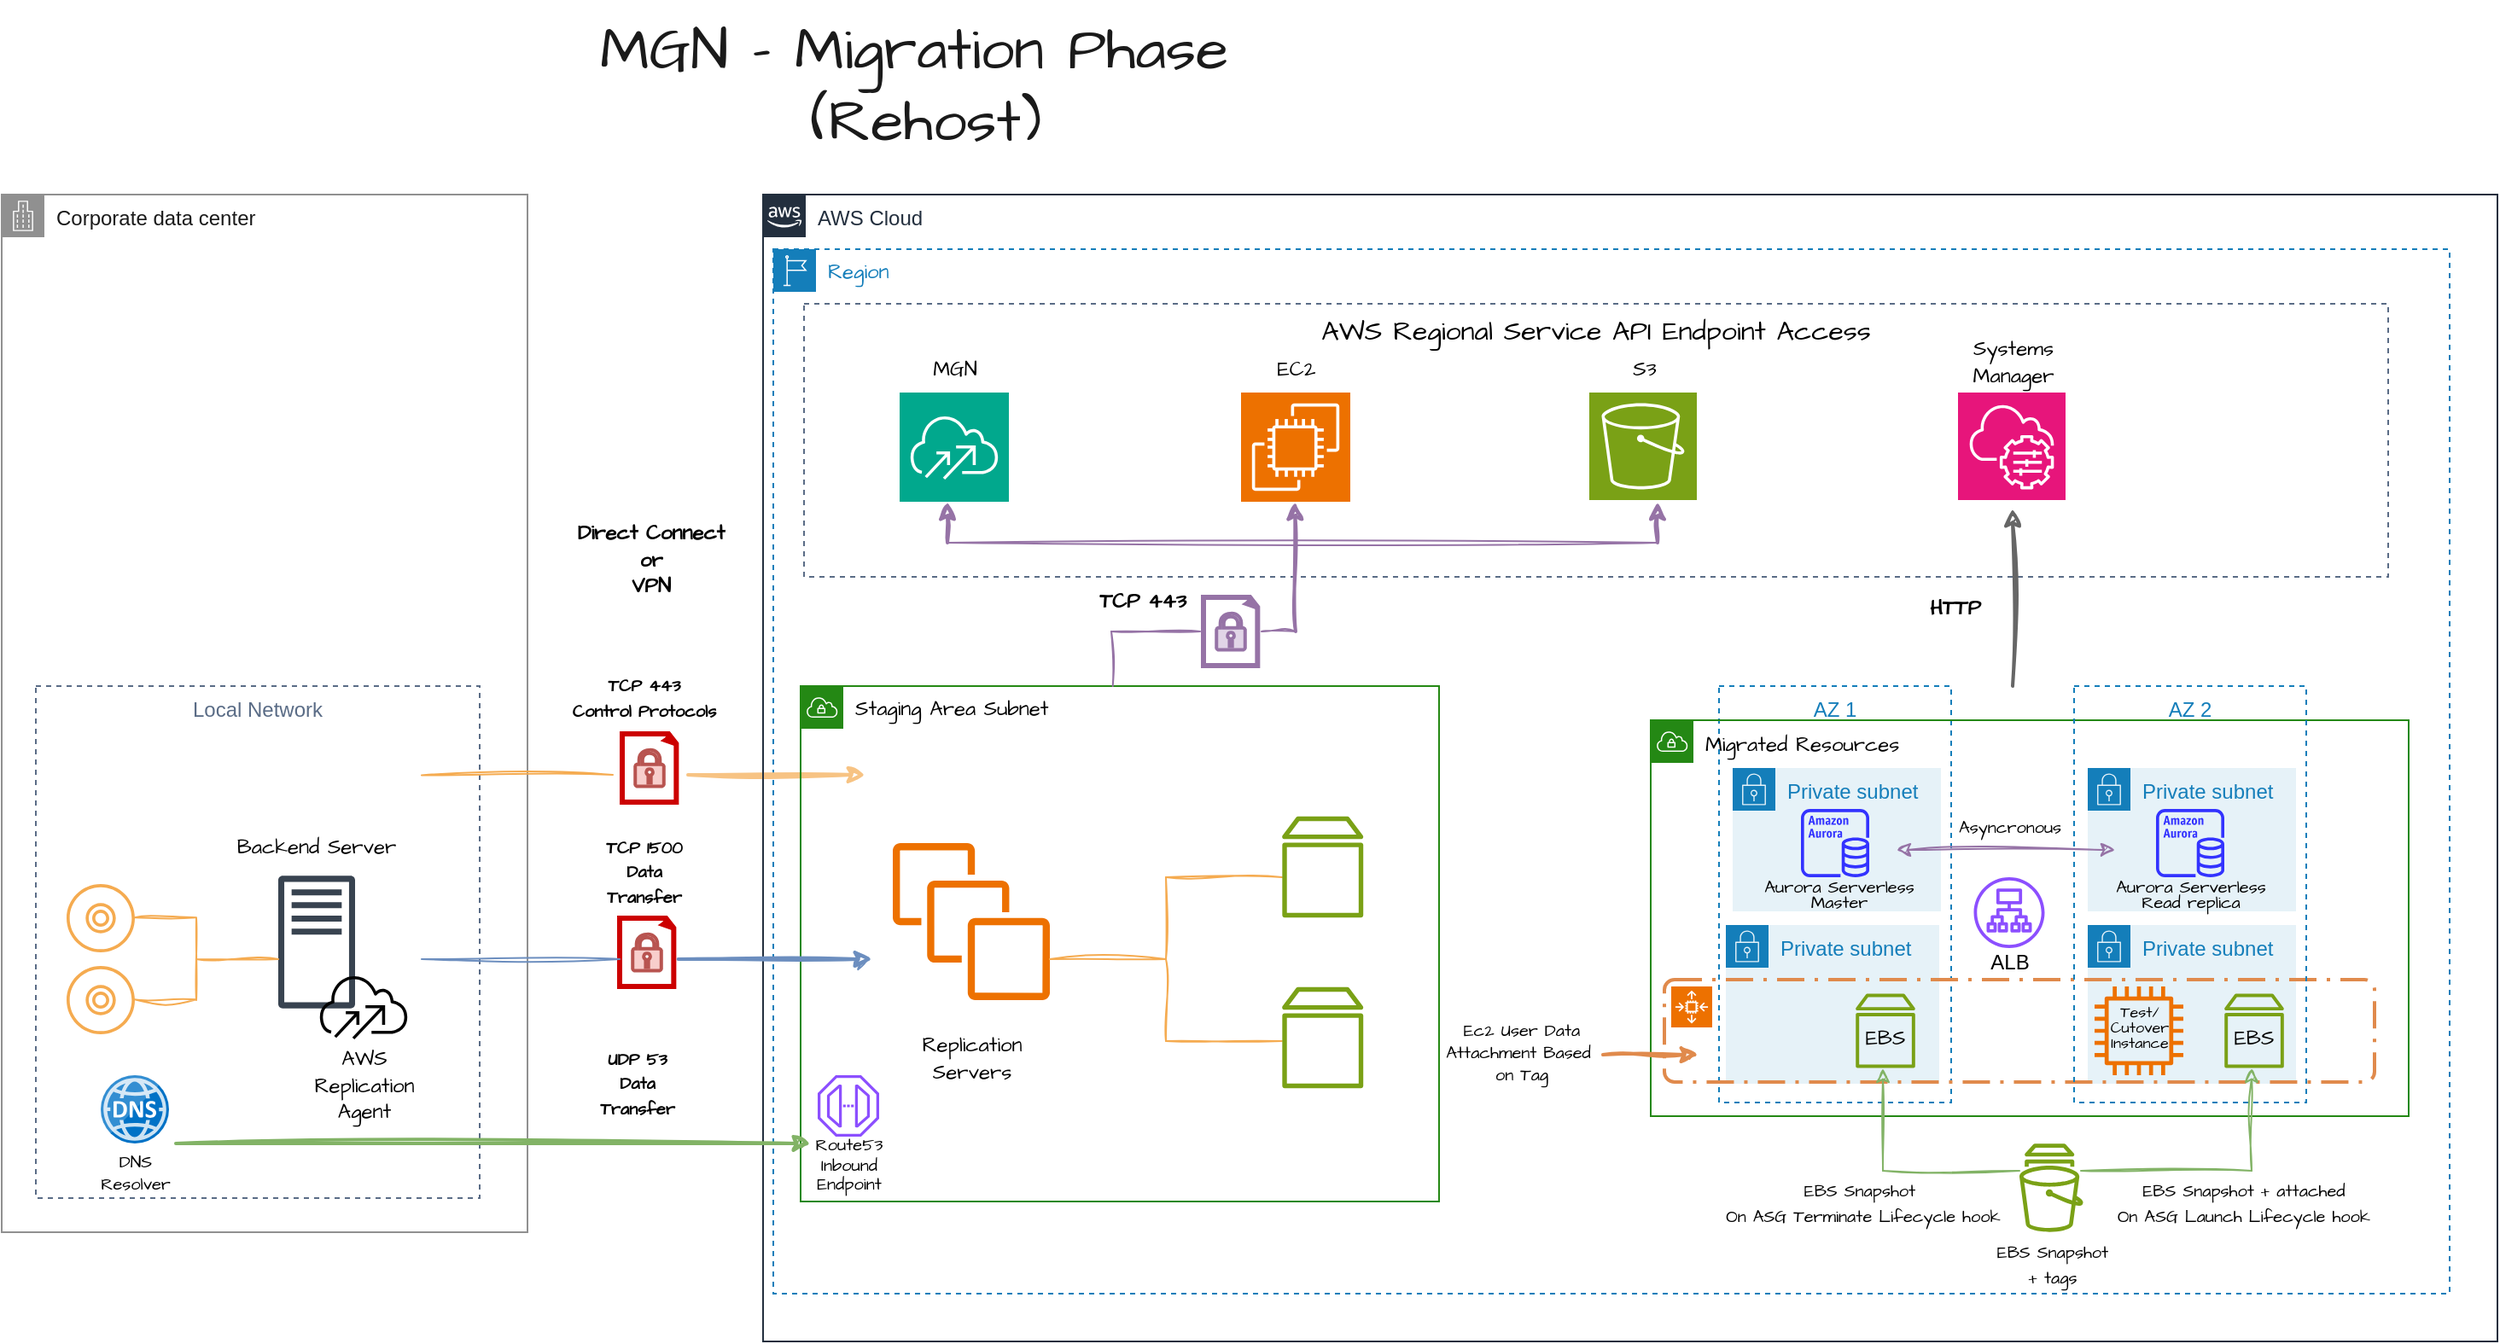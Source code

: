 <mxfile version="22.0.3" type="device">
  <diagram id="Ht1M8jgEwFfnCIfOTk4-" name="Page-1">
    <mxGraphModel dx="2821" dy="1785" grid="1" gridSize="4" guides="1" tooltips="1" connect="1" arrows="1" fold="1" page="1" pageScale="1" pageWidth="1169" pageHeight="827" math="0" shadow="0">
      <root>
        <mxCell id="0" />
        <mxCell id="1" parent="0" />
        <mxCell id="y_hJPUTwGHVDO47t9u5H-77" value="" style="whiteSpace=wrap;html=1;shape=mxgraph.basic.document;fillColor=none;strokeColor=#CC0000;strokeWidth=3;" parent="1" vertex="1">
          <mxGeometry x="-192" y="-280" width="32" height="40" as="geometry" />
        </mxCell>
        <mxCell id="eYxBuY7Py7PClH6O-nrH-7" value="Corporate data center" style="points=[[0,0],[0.25,0],[0.5,0],[0.75,0],[1,0],[1,0.25],[1,0.5],[1,0.75],[1,1],[0.75,1],[0.5,1],[0.25,1],[0,1],[0,0.75],[0,0.5],[0,0.25]];outlineConnect=0;html=1;whiteSpace=wrap;fontSize=12;fontStyle=0;container=1;pointerEvents=0;collapsible=0;recursiveResize=0;shape=mxgraph.aws4.group;grIcon=mxgraph.aws4.group_corporate_data_center;strokeColor=#909090;fillColor=none;verticalAlign=top;align=left;spacingLeft=30;fontColor=#1A1A1A;dashed=0;rounded=0;labelBackgroundColor=none;" parent="1" vertex="1">
          <mxGeometry x="-554" y="-704" width="308" height="608" as="geometry" />
        </mxCell>
        <mxCell id="y_hJPUTwGHVDO47t9u5H-24" value="Local Network" style="fillColor=none;strokeColor=#5A6C86;dashed=1;verticalAlign=top;fontStyle=0;fontColor=#5A6C86;whiteSpace=wrap;html=1;" parent="eYxBuY7Py7PClH6O-nrH-7" vertex="1">
          <mxGeometry x="20" y="288" width="260" height="300" as="geometry" />
        </mxCell>
        <mxCell id="y_hJPUTwGHVDO47t9u5H-6" value="" style="outlineConnect=0;fontColor=#232F3E;gradientColor=none;fillColor=#232F3D;strokeColor=none;dashed=0;verticalLabelPosition=bottom;verticalAlign=top;align=center;html=1;fontSize=12;fontStyle=0;aspect=fixed;pointerEvents=1;shape=mxgraph.aws4.traditional_server;hachureGap=4;fontFamily=Architects Daughter;fontSource=https%3A%2F%2Ffonts.googleapis.com%2Fcss%3Ffamily%3DArchitects%2BDaughter;rounded=0;opacity=90;" parent="eYxBuY7Py7PClH6O-nrH-7" vertex="1">
          <mxGeometry x="162" y="399" width="45" height="78" as="geometry" />
        </mxCell>
        <mxCell id="y_hJPUTwGHVDO47t9u5H-26" value="" style="sketch=0;outlineConnect=0;fontColor=#232F3E;gradientColor=none;fillColor=#f5ab50;strokeColor=none;dashed=0;verticalLabelPosition=bottom;verticalAlign=top;align=center;html=1;fontSize=12;fontStyle=0;aspect=fixed;pointerEvents=1;shape=mxgraph.aws4.disk;" parent="eYxBuY7Py7PClH6O-nrH-7" vertex="1">
          <mxGeometry x="38" y="404" width="40" height="40" as="geometry" />
        </mxCell>
        <mxCell id="y_hJPUTwGHVDO47t9u5H-27" value="" style="sketch=0;outlineConnect=0;fontColor=#232F3E;gradientColor=none;fillColor=#f5ab50;strokeColor=none;dashed=0;verticalLabelPosition=bottom;verticalAlign=top;align=center;html=1;fontSize=12;fontStyle=0;aspect=fixed;pointerEvents=1;shape=mxgraph.aws4.disk;" parent="eYxBuY7Py7PClH6O-nrH-7" vertex="1">
          <mxGeometry x="38" y="452" width="40" height="40" as="geometry" />
        </mxCell>
        <mxCell id="fPEKX6Ttl3wAnktyUxPx-42" value="" style="endArrow=none;html=1;rounded=0;labelBackgroundColor=default;hachureGap=4;strokeColor=#f5ab50;align=center;verticalAlign=middle;fontFamily=Architects Daughter;fontSource=https%3A%2F%2Ffonts.googleapis.com%2Fcss%3Ffamily%3DArchitects%2BDaughter;fontSize=16;fontColor=default;shape=connector;fillColor=#dae8fc;sketch=1;curveFitting=1;jiggle=2;" parent="eYxBuY7Py7PClH6O-nrH-7" edge="1">
          <mxGeometry width="50" height="50" relative="1" as="geometry">
            <mxPoint x="78" y="423.66" as="sourcePoint" />
            <mxPoint x="114" y="423.66" as="targetPoint" />
          </mxGeometry>
        </mxCell>
        <mxCell id="y_hJPUTwGHVDO47t9u5H-28" value="" style="endArrow=none;html=1;rounded=0;labelBackgroundColor=default;hachureGap=4;strokeColor=#f5ab50;align=center;verticalAlign=middle;fontFamily=Architects Daughter;fontSource=https%3A%2F%2Ffonts.googleapis.com%2Fcss%3Ffamily%3DArchitects%2BDaughter;fontSize=16;fontColor=default;shape=connector;fillColor=#dae8fc;sketch=1;curveFitting=1;jiggle=2;" parent="eYxBuY7Py7PClH6O-nrH-7" edge="1">
          <mxGeometry width="50" height="50" relative="1" as="geometry">
            <mxPoint x="78" y="471.66" as="sourcePoint" />
            <mxPoint x="114" y="471.66" as="targetPoint" />
          </mxGeometry>
        </mxCell>
        <mxCell id="y_hJPUTwGHVDO47t9u5H-29" value="" style="endArrow=none;html=1;rounded=0;labelBackgroundColor=default;hachureGap=4;strokeColor=#f5ab50;align=center;verticalAlign=middle;fontFamily=Architects Daughter;fontSource=https%3A%2F%2Ffonts.googleapis.com%2Fcss%3Ffamily%3DArchitects%2BDaughter;fontSize=16;fontColor=default;shape=connector;fillColor=#dae8fc;sketch=1;curveFitting=1;jiggle=2;" parent="eYxBuY7Py7PClH6O-nrH-7" edge="1">
          <mxGeometry width="50" height="50" relative="1" as="geometry">
            <mxPoint x="114" y="472" as="sourcePoint" />
            <mxPoint x="114" y="424" as="targetPoint" />
          </mxGeometry>
        </mxCell>
        <mxCell id="y_hJPUTwGHVDO47t9u5H-30" value="" style="endArrow=none;html=1;rounded=0;labelBackgroundColor=default;hachureGap=4;strokeColor=#f5ab50;align=center;verticalAlign=middle;fontFamily=Architects Daughter;fontSource=https%3A%2F%2Ffonts.googleapis.com%2Fcss%3Ffamily%3DArchitects%2BDaughter;fontSize=16;fontColor=default;shape=connector;fillColor=#dae8fc;sketch=1;curveFitting=1;jiggle=2;" parent="eYxBuY7Py7PClH6O-nrH-7" edge="1">
          <mxGeometry width="50" height="50" relative="1" as="geometry">
            <mxPoint x="114" y="448" as="sourcePoint" />
            <mxPoint x="162" y="448" as="targetPoint" />
          </mxGeometry>
        </mxCell>
        <mxCell id="y_hJPUTwGHVDO47t9u5H-32" value="" style="sketch=0;points=[[0,0,0],[0.25,0,0],[0.5,0,0],[0.75,0,0],[1,0,0],[0,1,0],[0.25,1,0],[0.5,1,0],[0.75,1,0],[1,1,0],[0,0.25,0],[0,0.5,0],[0,0.75,0],[1,0.25,0],[1,0.5,0],[1,0.75,0]];outlineConnect=0;fontColor=#232F3E;fillColor=none;strokeColor=#000000;dashed=0;verticalLabelPosition=bottom;verticalAlign=top;align=center;html=1;fontSize=12;fontStyle=0;aspect=fixed;shape=mxgraph.aws4.resourceIcon;resIcon=mxgraph.aws4.cloudendure_migration;" parent="eYxBuY7Py7PClH6O-nrH-7" vertex="1">
          <mxGeometry x="180" y="444" width="64" height="64" as="geometry" />
        </mxCell>
        <mxCell id="y_hJPUTwGHVDO47t9u5H-33" value="&lt;font data-font-src=&quot;https://fonts.googleapis.com/css?family=Architects+Daughter&quot; face=&quot;Architects Daughter&quot;&gt;Backend Server&lt;/font&gt;" style="text;html=1;align=center;verticalAlign=middle;resizable=0;points=[];autosize=1;strokeColor=none;fillColor=none;" parent="eYxBuY7Py7PClH6O-nrH-7" vertex="1">
          <mxGeometry x="126" y="368" width="116" height="28" as="geometry" />
        </mxCell>
        <mxCell id="y_hJPUTwGHVDO47t9u5H-34" value="&lt;font data-font-src=&quot;https://fonts.googleapis.com/css?family=Architects+Daughter&quot; face=&quot;Architects Daughter&quot;&gt;AWS&lt;br&gt;Replication&lt;br&gt;Agent&lt;/font&gt;" style="text;html=1;align=center;verticalAlign=middle;resizable=0;points=[];autosize=1;strokeColor=none;fillColor=none;" parent="eYxBuY7Py7PClH6O-nrH-7" vertex="1">
          <mxGeometry x="172" y="492" width="80" height="60" as="geometry" />
        </mxCell>
        <mxCell id="UuHaYNKzipl4Wir7eI8Y-9" value="" style="image;sketch=0;aspect=fixed;html=1;points=[];align=center;fontSize=12;image=img/lib/mscae/DNS.svg;" parent="eYxBuY7Py7PClH6O-nrH-7" vertex="1">
          <mxGeometry x="58" y="516" width="40" height="40" as="geometry" />
        </mxCell>
        <mxCell id="UuHaYNKzipl4Wir7eI8Y-10" value="&lt;p style=&quot;line-height: 100%;&quot;&gt;&lt;font data-font-src=&quot;https://fonts.googleapis.com/css?family=Architects+Daughter&quot; face=&quot;Architects Daughter&quot; style=&quot;font-size: 10px;&quot;&gt;DNS&lt;br&gt;Resolver&lt;/font&gt;&lt;br&gt;&lt;/p&gt;" style="text;html=1;align=center;verticalAlign=middle;resizable=0;points=[];autosize=1;strokeColor=none;fillColor=none;" parent="eYxBuY7Py7PClH6O-nrH-7" vertex="1">
          <mxGeometry x="46" y="540" width="64" height="64" as="geometry" />
        </mxCell>
        <mxCell id="eYxBuY7Py7PClH6O-nrH-38" value="&lt;font style=&quot;font-size: 35px;&quot;&gt;MGN - Migration Phase&lt;br&gt;&amp;nbsp;(Rehost)&lt;/font&gt;" style="text;html=1;align=center;verticalAlign=middle;resizable=0;points=[];autosize=1;strokeColor=none;fillColor=none;fontSize=20;fontFamily=Architects Daughter;fontColor=#1A1A1A;rounded=0;" parent="1" vertex="1">
          <mxGeometry x="-216" y="-818" width="392" height="100" as="geometry" />
        </mxCell>
        <mxCell id="y_hJPUTwGHVDO47t9u5H-1" value="Region" style="points=[[0,0],[0.25,0],[0.5,0],[0.75,0],[1,0],[1,0.25],[1,0.5],[1,0.75],[1,1],[0.75,1],[0.5,1],[0.25,1],[0,1],[0,0.75],[0,0.5],[0,0.25]];outlineConnect=0;gradientColor=none;html=1;whiteSpace=wrap;fontSize=12;fontStyle=0;container=1;pointerEvents=0;collapsible=0;recursiveResize=0;shape=mxgraph.aws4.group;grIcon=mxgraph.aws4.group_region;strokeColor=#147EBA;fillColor=none;verticalAlign=top;align=left;spacingLeft=30;fontColor=#147EBA;dashed=1;hachureGap=4;fontFamily=Architects Daughter;fontSource=https%3A%2F%2Ffonts.googleapis.com%2Fcss%3Ffamily%3DArchitects%2BDaughter;rounded=0;" parent="1" vertex="1">
          <mxGeometry x="-102" y="-672" width="982" height="612" as="geometry" />
        </mxCell>
        <mxCell id="fPEKX6Ttl3wAnktyUxPx-41" value="" style="endArrow=classic;html=1;rounded=0;labelBackgroundColor=default;hachureGap=4;strokeColor=#f7c383;align=center;verticalAlign=middle;fontFamily=Architects Daughter;fontSource=https%3A%2F%2Ffonts.googleapis.com%2Fcss%3Ffamily%3DArchitects%2BDaughter;fontSize=16;fontColor=default;shape=connector;fillColor=#dae8fc;strokeWidth=2;sketch=1;curveFitting=1;jiggle=2;entryX=0.067;entryY=0.6;entryDx=0;entryDy=0;entryPerimeter=0;" parent="1" edge="1">
          <mxGeometry width="50" height="50" relative="1" as="geometry">
            <mxPoint x="-152" y="-364" as="sourcePoint" />
            <mxPoint x="-48.008" y="-364" as="targetPoint" />
          </mxGeometry>
        </mxCell>
        <mxCell id="y_hJPUTwGHVDO47t9u5H-20" value="AWS Cloud" style="points=[[0,0],[0.25,0],[0.5,0],[0.75,0],[1,0],[1,0.25],[1,0.5],[1,0.75],[1,1],[0.75,1],[0.5,1],[0.25,1],[0,1],[0,0.75],[0,0.5],[0,0.25]];outlineConnect=0;gradientColor=none;html=1;whiteSpace=wrap;fontSize=12;fontStyle=0;container=1;pointerEvents=0;collapsible=0;recursiveResize=0;shape=mxgraph.aws4.group;grIcon=mxgraph.aws4.group_aws_cloud_alt;strokeColor=#232F3E;fillColor=none;verticalAlign=top;align=left;spacingLeft=30;fontColor=#232F3E;dashed=0;" parent="1" vertex="1">
          <mxGeometry x="-108" y="-704" width="1016" height="672" as="geometry" />
        </mxCell>
        <mxCell id="y_hJPUTwGHVDO47t9u5H-80" value="" style="whiteSpace=wrap;html=1;shape=mxgraph.basic.document;fillColor=none;strokeColor=#9673a6;strokeWidth=3;" parent="y_hJPUTwGHVDO47t9u5H-20" vertex="1">
          <mxGeometry x="258" y="236" width="32" height="40" as="geometry" />
        </mxCell>
        <mxCell id="y_hJPUTwGHVDO47t9u5H-2" value="&lt;font color=&quot;#000000&quot;&gt;Staging Area Subnet&lt;/font&gt;" style="points=[[0,0],[0.25,0],[0.5,0],[0.75,0],[1,0],[1,0.25],[1,0.5],[1,0.75],[1,1],[0.75,1],[0.5,1],[0.25,1],[0,1],[0,0.75],[0,0.5],[0,0.25]];outlineConnect=0;gradientColor=none;html=1;whiteSpace=wrap;fontSize=12;fontStyle=0;container=1;pointerEvents=0;collapsible=0;recursiveResize=0;shape=mxgraph.aws4.group;grIcon=mxgraph.aws4.group_vpc;strokeColor=#248814;fillColor=none;verticalAlign=top;align=left;spacingLeft=30;fontColor=#AAB7B8;dashed=0;hachureGap=4;fontFamily=Architects Daughter;fontSource=https%3A%2F%2Ffonts.googleapis.com%2Fcss%3Ffamily%3DArchitects%2BDaughter;rounded=0;" parent="y_hJPUTwGHVDO47t9u5H-20" vertex="1">
          <mxGeometry x="22" y="288" width="374" height="302" as="geometry" />
        </mxCell>
        <mxCell id="y_hJPUTwGHVDO47t9u5H-45" value="" style="sketch=0;outlineConnect=0;fontColor=#232F3E;gradientColor=none;fillColor=#ED7100;strokeColor=none;dashed=0;verticalLabelPosition=bottom;verticalAlign=top;align=center;html=1;fontSize=12;fontStyle=0;aspect=fixed;pointerEvents=1;shape=mxgraph.aws4.instances;" parent="y_hJPUTwGHVDO47t9u5H-2" vertex="1">
          <mxGeometry x="54" y="92" width="92" height="92" as="geometry" />
        </mxCell>
        <mxCell id="y_hJPUTwGHVDO47t9u5H-46" value="&lt;font data-font-src=&quot;https://fonts.googleapis.com/css?family=Architects+Daughter&quot; face=&quot;Architects Daughter&quot;&gt;Replication &lt;br&gt;Servers&lt;/font&gt;" style="text;html=1;align=center;verticalAlign=middle;resizable=0;points=[];autosize=1;strokeColor=none;fillColor=none;" parent="y_hJPUTwGHVDO47t9u5H-2" vertex="1">
          <mxGeometry x="60" y="196" width="80" height="44" as="geometry" />
        </mxCell>
        <mxCell id="y_hJPUTwGHVDO47t9u5H-47" value="" style="endArrow=none;html=1;rounded=0;labelBackgroundColor=default;hachureGap=4;strokeColor=#f5ab50;align=center;verticalAlign=middle;fontFamily=Architects Daughter;fontSource=https%3A%2F%2Ffonts.googleapis.com%2Fcss%3Ffamily%3DArchitects%2BDaughter;fontSize=16;fontColor=default;shape=connector;fillColor=#dae8fc;sketch=1;curveFitting=1;jiggle=2;" parent="y_hJPUTwGHVDO47t9u5H-2" edge="1">
          <mxGeometry width="50" height="50" relative="1" as="geometry">
            <mxPoint x="146" y="160" as="sourcePoint" />
            <mxPoint x="214" y="160" as="targetPoint" />
          </mxGeometry>
        </mxCell>
        <mxCell id="y_hJPUTwGHVDO47t9u5H-48" value="" style="endArrow=none;html=1;rounded=0;labelBackgroundColor=default;hachureGap=4;strokeColor=#f5ab50;align=center;verticalAlign=middle;fontFamily=Architects Daughter;fontSource=https%3A%2F%2Ffonts.googleapis.com%2Fcss%3Ffamily%3DArchitects%2BDaughter;fontSize=16;fontColor=default;shape=connector;fillColor=#dae8fc;sketch=1;curveFitting=1;jiggle=2;" parent="y_hJPUTwGHVDO47t9u5H-2" edge="1">
          <mxGeometry width="50" height="50" relative="1" as="geometry">
            <mxPoint x="214" y="112" as="sourcePoint" />
            <mxPoint x="282" y="112" as="targetPoint" />
          </mxGeometry>
        </mxCell>
        <mxCell id="y_hJPUTwGHVDO47t9u5H-49" value="" style="endArrow=none;html=1;rounded=0;labelBackgroundColor=default;hachureGap=4;strokeColor=#f5ab50;align=center;verticalAlign=middle;fontFamily=Architects Daughter;fontSource=https%3A%2F%2Ffonts.googleapis.com%2Fcss%3Ffamily%3DArchitects%2BDaughter;fontSize=16;fontColor=default;shape=connector;fillColor=#dae8fc;sketch=1;curveFitting=1;jiggle=2;" parent="y_hJPUTwGHVDO47t9u5H-2" edge="1">
          <mxGeometry width="50" height="50" relative="1" as="geometry">
            <mxPoint x="214" y="208" as="sourcePoint" />
            <mxPoint x="282" y="208" as="targetPoint" />
          </mxGeometry>
        </mxCell>
        <mxCell id="y_hJPUTwGHVDO47t9u5H-51" value="" style="sketch=0;outlineConnect=0;fontColor=#232F3E;gradientColor=none;fillColor=#7AA116;strokeColor=none;dashed=0;verticalLabelPosition=bottom;verticalAlign=top;align=center;html=1;fontSize=12;fontStyle=0;aspect=fixed;pointerEvents=1;shape=mxgraph.aws4.volume;" parent="y_hJPUTwGHVDO47t9u5H-2" vertex="1">
          <mxGeometry x="282" y="76" width="47.69" height="60" as="geometry" />
        </mxCell>
        <mxCell id="y_hJPUTwGHVDO47t9u5H-53" value="" style="sketch=0;outlineConnect=0;fontColor=#232F3E;gradientColor=none;fillColor=#7AA116;strokeColor=none;dashed=0;verticalLabelPosition=bottom;verticalAlign=top;align=center;html=1;fontSize=12;fontStyle=0;aspect=fixed;pointerEvents=1;shape=mxgraph.aws4.volume;" parent="y_hJPUTwGHVDO47t9u5H-2" vertex="1">
          <mxGeometry x="282" y="176" width="47.69" height="60" as="geometry" />
        </mxCell>
        <mxCell id="y_hJPUTwGHVDO47t9u5H-54" value="" style="endArrow=none;html=1;rounded=0;labelBackgroundColor=default;hachureGap=4;strokeColor=#f5ab50;align=center;verticalAlign=middle;fontFamily=Architects Daughter;fontSource=https%3A%2F%2Ffonts.googleapis.com%2Fcss%3Ffamily%3DArchitects%2BDaughter;fontSize=16;fontColor=default;shape=connector;fillColor=#dae8fc;sketch=1;curveFitting=1;jiggle=2;" parent="y_hJPUTwGHVDO47t9u5H-2" edge="1">
          <mxGeometry width="50" height="50" relative="1" as="geometry">
            <mxPoint x="214" y="160" as="sourcePoint" />
            <mxPoint x="214" y="112" as="targetPoint" />
          </mxGeometry>
        </mxCell>
        <mxCell id="y_hJPUTwGHVDO47t9u5H-55" value="" style="endArrow=none;html=1;rounded=0;labelBackgroundColor=default;hachureGap=4;strokeColor=#f5ab50;align=center;verticalAlign=middle;fontFamily=Architects Daughter;fontSource=https%3A%2F%2Ffonts.googleapis.com%2Fcss%3Ffamily%3DArchitects%2BDaughter;fontSize=16;fontColor=default;shape=connector;fillColor=#dae8fc;sketch=1;curveFitting=1;jiggle=2;" parent="y_hJPUTwGHVDO47t9u5H-2" edge="1">
          <mxGeometry width="50" height="50" relative="1" as="geometry">
            <mxPoint x="214" y="208" as="sourcePoint" />
            <mxPoint x="214" y="160" as="targetPoint" />
          </mxGeometry>
        </mxCell>
        <mxCell id="UuHaYNKzipl4Wir7eI8Y-7" value="" style="sketch=0;outlineConnect=0;fontColor=#232F3E;gradientColor=none;fillColor=#8C4FFF;strokeColor=none;dashed=0;verticalLabelPosition=bottom;verticalAlign=top;align=center;html=1;fontSize=12;fontStyle=0;aspect=fixed;pointerEvents=1;shape=mxgraph.aws4.endpoint;" parent="y_hJPUTwGHVDO47t9u5H-2" vertex="1">
          <mxGeometry x="10" y="228" width="36" height="36" as="geometry" />
        </mxCell>
        <mxCell id="UuHaYNKzipl4Wir7eI8Y-8" value="&lt;p style=&quot;line-height: 90%;&quot;&gt;&lt;font style=&quot;font-size: 10px;&quot; data-font-src=&quot;https://fonts.googleapis.com/css?family=Architects+Daughter&quot; face=&quot;Architects Daughter&quot;&gt;&lt;font style=&quot;font-size: 10px;&quot; data-font-src=&quot;https://fonts.googleapis.com/css?family=Architects+Daughter&quot;&gt;Route53&lt;br&gt;Inbound&lt;br&gt;Endpoin&lt;/font&gt;t&lt;/font&gt;&lt;/p&gt;" style="text;html=1;align=center;verticalAlign=middle;resizable=0;points=[];autosize=1;strokeColor=none;fillColor=none;" parent="y_hJPUTwGHVDO47t9u5H-2" vertex="1">
          <mxGeometry x="-2" y="244" width="60" height="72" as="geometry" />
        </mxCell>
        <mxCell id="y_hJPUTwGHVDO47t9u5H-25" value="&lt;font style=&quot;font-size: 16px;&quot; color=&quot;#000000&quot; face=&quot;Architects Daughter&quot;&gt;AWS Regional Service API Endpoint Access&lt;/font&gt;" style="fillColor=none;strokeColor=#5A6C86;dashed=1;verticalAlign=top;fontStyle=0;fontColor=#5A6C86;whiteSpace=wrap;html=1;" parent="y_hJPUTwGHVDO47t9u5H-20" vertex="1">
          <mxGeometry x="24" y="64" width="928" height="160" as="geometry" />
        </mxCell>
        <mxCell id="y_hJPUTwGHVDO47t9u5H-36" value="" style="sketch=0;points=[[0,0,0],[0.25,0,0],[0.5,0,0],[0.75,0,0],[1,0,0],[0,1,0],[0.25,1,0],[0.5,1,0],[0.75,1,0],[1,1,0],[0,0.25,0],[0,0.5,0],[0,0.75,0],[1,0.25,0],[1,0.5,0],[1,0.75,0]];outlineConnect=0;fontColor=#232F3E;fillColor=#01A88D;strokeColor=#ffffff;dashed=0;verticalLabelPosition=bottom;verticalAlign=top;align=center;html=1;fontSize=12;fontStyle=0;aspect=fixed;shape=mxgraph.aws4.resourceIcon;resIcon=mxgraph.aws4.cloudendure_migration;" parent="y_hJPUTwGHVDO47t9u5H-20" vertex="1">
          <mxGeometry x="80" y="116" width="64" height="64" as="geometry" />
        </mxCell>
        <mxCell id="y_hJPUTwGHVDO47t9u5H-37" value="" style="sketch=0;points=[[0,0,0],[0.25,0,0],[0.5,0,0],[0.75,0,0],[1,0,0],[0,1,0],[0.25,1,0],[0.5,1,0],[0.75,1,0],[1,1,0],[0,0.25,0],[0,0.5,0],[0,0.75,0],[1,0.25,0],[1,0.5,0],[1,0.75,0]];outlineConnect=0;fontColor=#232F3E;fillColor=#ED7100;strokeColor=#ffffff;dashed=0;verticalLabelPosition=bottom;verticalAlign=top;align=center;html=1;fontSize=12;fontStyle=0;aspect=fixed;shape=mxgraph.aws4.resourceIcon;resIcon=mxgraph.aws4.ec2;" parent="y_hJPUTwGHVDO47t9u5H-20" vertex="1">
          <mxGeometry x="280" y="116" width="64" height="64" as="geometry" />
        </mxCell>
        <mxCell id="y_hJPUTwGHVDO47t9u5H-38" value="" style="sketch=0;points=[[0,0,0],[0.25,0,0],[0.5,0,0],[0.75,0,0],[1,0,0],[0,1,0],[0.25,1,0],[0.5,1,0],[0.75,1,0],[1,1,0],[0,0.25,0],[0,0.5,0],[0,0.75,0],[1,0.25,0],[1,0.5,0],[1,0.75,0]];outlineConnect=0;fontColor=#232F3E;fillColor=#7AA116;strokeColor=#ffffff;dashed=0;verticalLabelPosition=bottom;verticalAlign=top;align=center;html=1;fontSize=12;fontStyle=0;aspect=fixed;shape=mxgraph.aws4.resourceIcon;resIcon=mxgraph.aws4.s3;" parent="y_hJPUTwGHVDO47t9u5H-20" vertex="1">
          <mxGeometry x="484" y="116" width="63" height="63" as="geometry" />
        </mxCell>
        <mxCell id="y_hJPUTwGHVDO47t9u5H-39" value="" style="sketch=0;points=[[0,0,0],[0.25,0,0],[0.5,0,0],[0.75,0,0],[1,0,0],[0,1,0],[0.25,1,0],[0.5,1,0],[0.75,1,0],[1,1,0],[0,0.25,0],[0,0.5,0],[0,0.75,0],[1,0.25,0],[1,0.5,0],[1,0.75,0]];points=[[0,0,0],[0.25,0,0],[0.5,0,0],[0.75,0,0],[1,0,0],[0,1,0],[0.25,1,0],[0.5,1,0],[0.75,1,0],[1,1,0],[0,0.25,0],[0,0.5,0],[0,0.75,0],[1,0.25,0],[1,0.5,0],[1,0.75,0]];outlineConnect=0;fontColor=#232F3E;fillColor=#E7157B;strokeColor=#ffffff;dashed=0;verticalLabelPosition=bottom;verticalAlign=top;align=center;html=1;fontSize=12;fontStyle=0;aspect=fixed;shape=mxgraph.aws4.resourceIcon;resIcon=mxgraph.aws4.systems_manager;" parent="y_hJPUTwGHVDO47t9u5H-20" vertex="1">
          <mxGeometry x="700" y="116" width="63" height="63" as="geometry" />
        </mxCell>
        <mxCell id="y_hJPUTwGHVDO47t9u5H-40" value="&lt;font data-font-src=&quot;https://fonts.googleapis.com/css?family=Architects+Daughter&quot; face=&quot;Architects Daughter&quot;&gt;MGN&lt;/font&gt;" style="text;html=1;align=center;verticalAlign=middle;resizable=0;points=[];autosize=1;strokeColor=none;fillColor=none;" parent="y_hJPUTwGHVDO47t9u5H-20" vertex="1">
          <mxGeometry x="88" y="88" width="48" height="28" as="geometry" />
        </mxCell>
        <mxCell id="y_hJPUTwGHVDO47t9u5H-41" value="&lt;font data-font-src=&quot;https://fonts.googleapis.com/css?family=Architects+Daughter&quot; face=&quot;Architects Daughter&quot;&gt;EC2&lt;/font&gt;" style="text;html=1;align=center;verticalAlign=middle;resizable=0;points=[];autosize=1;strokeColor=none;fillColor=none;" parent="y_hJPUTwGHVDO47t9u5H-20" vertex="1">
          <mxGeometry x="290" y="88" width="44" height="28" as="geometry" />
        </mxCell>
        <mxCell id="y_hJPUTwGHVDO47t9u5H-42" value="&lt;font data-font-src=&quot;https://fonts.googleapis.com/css?family=Architects+Daughter&quot; face=&quot;Architects Daughter&quot;&gt;S3&lt;/font&gt;" style="text;html=1;align=center;verticalAlign=middle;resizable=0;points=[];autosize=1;strokeColor=none;fillColor=none;" parent="y_hJPUTwGHVDO47t9u5H-20" vertex="1">
          <mxGeometry x="497.5" y="88" width="36" height="28" as="geometry" />
        </mxCell>
        <mxCell id="y_hJPUTwGHVDO47t9u5H-43" value="&lt;font data-font-src=&quot;https://fonts.googleapis.com/css?family=Architects+Daughter&quot; face=&quot;Architects Daughter&quot;&gt;Systems&lt;br&gt;Manager&lt;br&gt;&lt;/font&gt;" style="text;html=1;align=center;verticalAlign=middle;resizable=0;points=[];autosize=1;strokeColor=none;fillColor=none;" parent="y_hJPUTwGHVDO47t9u5H-20" vertex="1">
          <mxGeometry x="697.5" y="76" width="68" height="44" as="geometry" />
        </mxCell>
        <mxCell id="y_hJPUTwGHVDO47t9u5H-22" value="" style="endArrow=classic;html=1;rounded=0;labelBackgroundColor=default;hachureGap=4;strokeColor=#6c8ebf;align=center;verticalAlign=middle;fontFamily=Architects Daughter;fontSource=https%3A%2F%2Ffonts.googleapis.com%2Fcss%3Ffamily%3DArchitects%2BDaughter;fontSize=16;fontColor=default;shape=connector;fillColor=#dae8fc;strokeWidth=2;sketch=1;curveFitting=1;jiggle=2;exitX=1.073;exitY=0.6;exitDx=0;exitDy=0;exitPerimeter=0;" parent="y_hJPUTwGHVDO47t9u5H-20" source="y_hJPUTwGHVDO47t9u5H-77" edge="1">
          <mxGeometry width="50" height="50" relative="1" as="geometry">
            <mxPoint x="-60" y="448" as="sourcePoint" />
            <mxPoint x="64" y="448" as="targetPoint" />
          </mxGeometry>
        </mxCell>
        <mxCell id="y_hJPUTwGHVDO47t9u5H-81" value="" style="endArrow=none;html=1;rounded=0;labelBackgroundColor=default;hachureGap=4;strokeColor=#9673a6;align=center;verticalAlign=middle;fontFamily=Architects Daughter;fontSource=https%3A%2F%2Ffonts.googleapis.com%2Fcss%3Ffamily%3DArchitects%2BDaughter;fontSize=16;fontColor=default;shape=connector;fillColor=#e1d5e7;sketch=1;curveFitting=1;jiggle=2;" parent="y_hJPUTwGHVDO47t9u5H-20" edge="1">
          <mxGeometry width="50" height="50" relative="1" as="geometry">
            <mxPoint x="108" y="204" as="sourcePoint" />
            <mxPoint x="524" y="204" as="targetPoint" />
          </mxGeometry>
        </mxCell>
        <mxCell id="y_hJPUTwGHVDO47t9u5H-82" value="" style="endArrow=classic;html=1;rounded=0;labelBackgroundColor=default;hachureGap=4;strokeColor=#9673a6;align=center;verticalAlign=middle;fontFamily=Architects Daughter;fontSource=https%3A%2F%2Ffonts.googleapis.com%2Fcss%3Ffamily%3DArchitects%2BDaughter;fontSize=16;fontColor=default;shape=connector;fillColor=#e1d5e7;strokeWidth=2;sketch=1;curveFitting=1;jiggle=2;" parent="y_hJPUTwGHVDO47t9u5H-20" edge="1">
          <mxGeometry width="50" height="50" relative="1" as="geometry">
            <mxPoint x="108" y="204" as="sourcePoint" />
            <mxPoint x="108" y="180" as="targetPoint" />
          </mxGeometry>
        </mxCell>
        <mxCell id="y_hJPUTwGHVDO47t9u5H-83" value="" style="endArrow=classic;html=1;rounded=0;labelBackgroundColor=default;hachureGap=4;strokeColor=#9673a6;align=center;verticalAlign=middle;fontFamily=Architects Daughter;fontSource=https%3A%2F%2Ffonts.googleapis.com%2Fcss%3Ffamily%3DArchitects%2BDaughter;fontSize=16;fontColor=default;shape=connector;fillColor=#e1d5e7;strokeWidth=2;sketch=1;curveFitting=1;jiggle=2;" parent="y_hJPUTwGHVDO47t9u5H-20" edge="1">
          <mxGeometry width="50" height="50" relative="1" as="geometry">
            <mxPoint x="524" y="204" as="sourcePoint" />
            <mxPoint x="524" y="180" as="targetPoint" />
          </mxGeometry>
        </mxCell>
        <mxCell id="y_hJPUTwGHVDO47t9u5H-85" value="" style="endArrow=classic;html=1;rounded=0;labelBackgroundColor=default;hachureGap=4;strokeColor=#666666;align=center;verticalAlign=middle;fontFamily=Architects Daughter;fontSource=https%3A%2F%2Ffonts.googleapis.com%2Fcss%3Ffamily%3DArchitects%2BDaughter;fontSize=16;fontColor=default;shape=connector;fillColor=#f5f5f5;strokeWidth=2;sketch=1;curveFitting=1;jiggle=2;" parent="y_hJPUTwGHVDO47t9u5H-20" edge="1">
          <mxGeometry width="50" height="50" relative="1" as="geometry">
            <mxPoint x="732" y="288" as="sourcePoint" />
            <mxPoint x="732" y="184" as="targetPoint" />
          </mxGeometry>
        </mxCell>
        <mxCell id="y_hJPUTwGHVDO47t9u5H-86" value="&lt;font data-font-src=&quot;https://fonts.googleapis.com/css?family=Architects+Daughter&quot; face=&quot;Architects Daughter&quot;&gt;&lt;b&gt;HTTP&lt;/b&gt;&lt;/font&gt;" style="text;html=1;align=center;verticalAlign=middle;resizable=0;points=[];autosize=1;strokeColor=none;fillColor=none;" parent="y_hJPUTwGHVDO47t9u5H-20" vertex="1">
          <mxGeometry x="672" y="228" width="52" height="28" as="geometry" />
        </mxCell>
        <mxCell id="y_hJPUTwGHVDO47t9u5H-87" value="" style="endArrow=classic;html=1;rounded=0;labelBackgroundColor=default;hachureGap=4;strokeColor=#9673a6;align=center;verticalAlign=middle;fontFamily=Architects Daughter;fontSource=https%3A%2F%2Ffonts.googleapis.com%2Fcss%3Ffamily%3DArchitects%2BDaughter;fontSize=16;fontColor=default;shape=connector;fillColor=#e1d5e7;strokeWidth=2;sketch=1;curveFitting=1;jiggle=2;" parent="y_hJPUTwGHVDO47t9u5H-20" edge="1">
          <mxGeometry width="50" height="50" relative="1" as="geometry">
            <mxPoint x="312" y="256" as="sourcePoint" />
            <mxPoint x="311.58" y="180" as="targetPoint" />
          </mxGeometry>
        </mxCell>
        <mxCell id="y_hJPUTwGHVDO47t9u5H-90" value="" style="endArrow=none;html=1;rounded=0;labelBackgroundColor=default;hachureGap=4;strokeColor=#9673a6;align=center;verticalAlign=middle;fontFamily=Architects Daughter;fontSource=https%3A%2F%2Ffonts.googleapis.com%2Fcss%3Ffamily%3DArchitects%2BDaughter;fontSize=16;fontColor=default;shape=connector;fillColor=#e1d5e7;sketch=1;curveFitting=1;jiggle=2;" parent="y_hJPUTwGHVDO47t9u5H-20" edge="1">
          <mxGeometry width="50" height="50" relative="1" as="geometry">
            <mxPoint x="204" y="256" as="sourcePoint" />
            <mxPoint x="256" y="256" as="targetPoint" />
          </mxGeometry>
        </mxCell>
        <mxCell id="y_hJPUTwGHVDO47t9u5H-79" value="" style="sketch=0;aspect=fixed;pointerEvents=1;shadow=0;dashed=0;html=1;strokeColor=#9673a6;labelPosition=center;verticalLabelPosition=bottom;verticalAlign=top;align=center;fillColor=#e1d5e7;shape=mxgraph.mscae.enterprise.lock;strokeWidth=2;" parent="y_hJPUTwGHVDO47t9u5H-20" vertex="1">
          <mxGeometry x="265.62" y="245.25" width="16.77" height="21.5" as="geometry" />
        </mxCell>
        <mxCell id="y_hJPUTwGHVDO47t9u5H-91" value="" style="endArrow=none;html=1;rounded=0;labelBackgroundColor=default;hachureGap=4;strokeColor=#9673a6;align=center;verticalAlign=middle;fontFamily=Architects Daughter;fontSource=https%3A%2F%2Ffonts.googleapis.com%2Fcss%3Ffamily%3DArchitects%2BDaughter;fontSize=16;fontColor=default;shape=connector;fillColor=#e1d5e7;sketch=1;curveFitting=1;jiggle=2;" parent="y_hJPUTwGHVDO47t9u5H-20" edge="1">
          <mxGeometry width="50" height="50" relative="1" as="geometry">
            <mxPoint x="292" y="256" as="sourcePoint" />
            <mxPoint x="312" y="256" as="targetPoint" />
          </mxGeometry>
        </mxCell>
        <mxCell id="y_hJPUTwGHVDO47t9u5H-92" value="" style="endArrow=none;html=1;rounded=0;labelBackgroundColor=default;hachureGap=4;strokeColor=#9673a6;align=center;verticalAlign=middle;fontFamily=Architects Daughter;fontSource=https%3A%2F%2Ffonts.googleapis.com%2Fcss%3Ffamily%3DArchitects%2BDaughter;fontSize=16;fontColor=default;shape=connector;fillColor=#e1d5e7;sketch=1;curveFitting=1;jiggle=2;" parent="y_hJPUTwGHVDO47t9u5H-20" source="y_hJPUTwGHVDO47t9u5H-2" edge="1">
          <mxGeometry width="50" height="50" relative="1" as="geometry">
            <mxPoint x="204" y="284" as="sourcePoint" />
            <mxPoint x="204" y="256" as="targetPoint" />
          </mxGeometry>
        </mxCell>
        <mxCell id="y_hJPUTwGHVDO47t9u5H-93" value="&lt;font data-font-src=&quot;https://fonts.googleapis.com/css?family=Architects+Daughter&quot; face=&quot;Architects Daughter&quot;&gt;&lt;b&gt;TCP 443&lt;/b&gt;&lt;/font&gt;" style="text;html=1;align=center;verticalAlign=middle;resizable=0;points=[];autosize=1;strokeColor=none;fillColor=none;" parent="y_hJPUTwGHVDO47t9u5H-20" vertex="1">
          <mxGeometry x="186" y="224" width="72" height="28" as="geometry" />
        </mxCell>
        <mxCell id="iDECFh6Ok3Ae--SAyqNm-1" value="Private subnet" style="points=[[0,0],[0.25,0],[0.5,0],[0.75,0],[1,0],[1,0.25],[1,0.5],[1,0.75],[1,1],[0.75,1],[0.5,1],[0.25,1],[0,1],[0,0.75],[0,0.5],[0,0.25]];outlineConnect=0;gradientColor=none;html=1;whiteSpace=wrap;fontSize=12;fontStyle=0;container=1;pointerEvents=0;collapsible=0;recursiveResize=0;shape=mxgraph.aws4.group;grIcon=mxgraph.aws4.group_security_group;grStroke=0;strokeColor=#147EBA;fillColor=#E6F2F8;verticalAlign=top;align=left;spacingLeft=30;fontColor=#147EBA;dashed=0;" parent="y_hJPUTwGHVDO47t9u5H-20" vertex="1">
          <mxGeometry x="776" y="336" width="122" height="84" as="geometry" />
        </mxCell>
        <mxCell id="iDECFh6Ok3Ae--SAyqNm-2" value="Private subnet" style="points=[[0,0],[0.25,0],[0.5,0],[0.75,0],[1,0],[1,0.25],[1,0.5],[1,0.75],[1,1],[0.75,1],[0.5,1],[0.25,1],[0,1],[0,0.75],[0,0.5],[0,0.25]];outlineConnect=0;gradientColor=none;html=1;whiteSpace=wrap;fontSize=12;fontStyle=0;container=1;pointerEvents=0;collapsible=0;recursiveResize=0;shape=mxgraph.aws4.group;grIcon=mxgraph.aws4.group_security_group;grStroke=0;strokeColor=#147EBA;fillColor=#E6F2F8;verticalAlign=top;align=left;spacingLeft=30;fontColor=#147EBA;dashed=0;" parent="y_hJPUTwGHVDO47t9u5H-20" vertex="1">
          <mxGeometry x="776" y="428" width="122" height="93" as="geometry" />
        </mxCell>
        <mxCell id="iDECFh6Ok3Ae--SAyqNm-3" value="AZ 1" style="fillColor=none;strokeColor=#147EBA;dashed=1;verticalAlign=top;fontStyle=0;fontColor=#147EBA;whiteSpace=wrap;html=1;" parent="y_hJPUTwGHVDO47t9u5H-20" vertex="1">
          <mxGeometry x="560" y="288" width="136" height="244" as="geometry" />
        </mxCell>
        <mxCell id="iDECFh6Ok3Ae--SAyqNm-4" value="Private subnet" style="points=[[0,0],[0.25,0],[0.5,0],[0.75,0],[1,0],[1,0.25],[1,0.5],[1,0.75],[1,1],[0.75,1],[0.5,1],[0.25,1],[0,1],[0,0.75],[0,0.5],[0,0.25]];outlineConnect=0;gradientColor=none;html=1;whiteSpace=wrap;fontSize=12;fontStyle=0;container=1;pointerEvents=0;collapsible=0;recursiveResize=0;shape=mxgraph.aws4.group;grIcon=mxgraph.aws4.group_security_group;grStroke=0;strokeColor=#147EBA;fillColor=#E6F2F8;verticalAlign=top;align=left;spacingLeft=30;fontColor=#147EBA;dashed=0;" parent="y_hJPUTwGHVDO47t9u5H-20" vertex="1">
          <mxGeometry x="564" y="428" width="125" height="93" as="geometry" />
        </mxCell>
        <mxCell id="iDECFh6Ok3Ae--SAyqNm-5" value="" style="sketch=0;outlineConnect=0;fontColor=#232F3E;gradientColor=none;fillColor=#0000CC;strokeColor=none;dashed=0;verticalLabelPosition=bottom;verticalAlign=top;align=center;html=1;fontSize=12;fontStyle=0;aspect=fixed;pointerEvents=1;shape=mxgraph.aws4.aurora_instance;" parent="y_hJPUTwGHVDO47t9u5H-20" vertex="1">
          <mxGeometry x="607.5" y="364" width="38" height="38" as="geometry" />
        </mxCell>
        <mxCell id="iDECFh6Ok3Ae--SAyqNm-6" value="&lt;font data-font-src=&quot;https://fonts.googleapis.com/css?family=Architects+Daughter&quot; face=&quot;Architects Daughter&quot;&gt;Aurora Master&lt;br&gt;&lt;/font&gt;" style="text;html=1;align=center;verticalAlign=middle;resizable=0;points=[];autosize=1;strokeColor=none;fillColor=none;" parent="y_hJPUTwGHVDO47t9u5H-20" vertex="1">
          <mxGeometry x="574" y="393" width="108" height="28" as="geometry" />
        </mxCell>
        <mxCell id="iDECFh6Ok3Ae--SAyqNm-7" value="" style="rounded=1;arcSize=10;dashed=1;fillColor=none;gradientColor=none;dashPattern=8 3 1 3;strokeWidth=2;strokeColor=#e08a4c;" parent="y_hJPUTwGHVDO47t9u5H-20" vertex="1">
          <mxGeometry x="528" y="460" width="416" height="60" as="geometry" />
        </mxCell>
        <mxCell id="iDECFh6Ok3Ae--SAyqNm-8" value="" style="sketch=0;outlineConnect=0;fontColor=#232F3E;gradientColor=none;fillColor=#7AA116;strokeColor=none;dashed=0;verticalLabelPosition=bottom;verticalAlign=top;align=center;html=1;fontSize=12;fontStyle=0;aspect=fixed;pointerEvents=1;shape=mxgraph.aws4.volume;" parent="y_hJPUTwGHVDO47t9u5H-20" vertex="1">
          <mxGeometry x="640" y="468" width="34.97" height="44" as="geometry" />
        </mxCell>
        <mxCell id="iDECFh6Ok3Ae--SAyqNm-9" value="&lt;font data-font-src=&quot;https://fonts.googleapis.com/css?family=Architects+Daughter&quot; face=&quot;Architects Daughter&quot;&gt;EBS&lt;/font&gt;" style="text;html=1;align=center;verticalAlign=middle;resizable=0;points=[];autosize=1;strokeColor=none;fillColor=none;" parent="y_hJPUTwGHVDO47t9u5H-20" vertex="1">
          <mxGeometry x="635.48" y="480" width="44" height="28" as="geometry" />
        </mxCell>
        <mxCell id="iDECFh6Ok3Ae--SAyqNm-10" value="Private subnet" style="points=[[0,0],[0.25,0],[0.5,0],[0.75,0],[1,0],[1,0.25],[1,0.5],[1,0.75],[1,1],[0.75,1],[0.5,1],[0.25,1],[0,1],[0,0.75],[0,0.5],[0,0.25]];outlineConnect=0;gradientColor=none;html=1;whiteSpace=wrap;fontSize=12;fontStyle=0;container=1;pointerEvents=0;collapsible=0;recursiveResize=0;shape=mxgraph.aws4.group;grIcon=mxgraph.aws4.group_security_group;grStroke=0;strokeColor=#147EBA;fillColor=#E6F2F8;verticalAlign=top;align=left;spacingLeft=30;fontColor=#147EBA;dashed=0;" parent="y_hJPUTwGHVDO47t9u5H-20" vertex="1">
          <mxGeometry x="568" y="336" width="122" height="84" as="geometry" />
        </mxCell>
        <mxCell id="iDECFh6Ok3Ae--SAyqNm-11" value="&lt;font style=&quot;font-size: 10px;&quot; data-font-src=&quot;https://fonts.googleapis.com/css?family=Architects+Daughter&quot; face=&quot;Architects Daughter&quot;&gt;EBS Snapshot&amp;nbsp;&lt;br&gt;On ASG Terminate Lifecycle hook&lt;/font&gt;" style="text;html=1;align=center;verticalAlign=middle;resizable=0;points=[];autosize=1;strokeColor=none;fillColor=none;" parent="y_hJPUTwGHVDO47t9u5H-20" vertex="1">
          <mxGeometry x="552" y="568" width="184" height="44" as="geometry" />
        </mxCell>
        <mxCell id="iDECFh6Ok3Ae--SAyqNm-12" value="&lt;font color=&quot;#000000&quot; data-font-src=&quot;https://fonts.googleapis.com/css?family=Architects+Daughter&quot; face=&quot;Architects Daughter&quot;&gt;Migrated Resources&lt;/font&gt;" style="points=[[0,0],[0.25,0],[0.5,0],[0.75,0],[1,0],[1,0.25],[1,0.5],[1,0.75],[1,1],[0.75,1],[0.5,1],[0.25,1],[0,1],[0,0.75],[0,0.5],[0,0.25]];outlineConnect=0;gradientColor=none;html=1;whiteSpace=wrap;fontSize=12;fontStyle=0;container=1;pointerEvents=0;collapsible=0;recursiveResize=0;shape=mxgraph.aws4.group;grIcon=mxgraph.aws4.group_vpc;strokeColor=#248814;fillColor=none;verticalAlign=top;align=left;spacingLeft=30;fontColor=#AAB7B8;dashed=0;" parent="y_hJPUTwGHVDO47t9u5H-20" vertex="1">
          <mxGeometry x="520" y="308" width="444" height="232" as="geometry" />
        </mxCell>
        <mxCell id="iDECFh6Ok3Ae--SAyqNm-13" value="" style="sketch=0;outlineConnect=0;fontColor=#232F3E;gradientColor=none;fillColor=#8C4FFF;strokeColor=none;dashed=0;verticalLabelPosition=bottom;verticalAlign=top;align=center;html=1;fontSize=12;fontStyle=0;aspect=fixed;pointerEvents=1;shape=mxgraph.aws4.application_load_balancer;" parent="iDECFh6Ok3Ae--SAyqNm-12" vertex="1">
          <mxGeometry x="189.25" y="92" width="41.5" height="41.5" as="geometry" />
        </mxCell>
        <mxCell id="iDECFh6Ok3Ae--SAyqNm-14" value="ALB" style="text;html=1;align=center;verticalAlign=middle;resizable=0;points=[];autosize=1;strokeColor=none;fillColor=none;" parent="iDECFh6Ok3Ae--SAyqNm-12" vertex="1">
          <mxGeometry x="188" y="128" width="44" height="28" as="geometry" />
        </mxCell>
        <mxCell id="iDECFh6Ok3Ae--SAyqNm-15" value="" style="sketch=0;points=[[0,0,0],[0.25,0,0],[0.5,0,0],[0.75,0,0],[1,0,0],[0,1,0],[0.25,1,0],[0.5,1,0],[0.75,1,0],[1,1,0],[0,0.25,0],[0,0.5,0],[0,0.75,0],[1,0.25,0],[1,0.5,0],[1,0.75,0]];outlineConnect=0;fontColor=#232F3E;fillColor=#ED7100;strokeColor=#ffffff;dashed=0;verticalLabelPosition=bottom;verticalAlign=top;align=center;html=1;fontSize=12;fontStyle=0;aspect=fixed;shape=mxgraph.aws4.resourceIcon;resIcon=mxgraph.aws4.auto_scaling2;" parent="iDECFh6Ok3Ae--SAyqNm-12" vertex="1">
          <mxGeometry x="12" y="156" width="24" height="24" as="geometry" />
        </mxCell>
        <mxCell id="iDECFh6Ok3Ae--SAyqNm-16" value="&lt;font style=&quot;font-size: 10px;&quot; data-font-src=&quot;https://fonts.googleapis.com/css?family=Architects+Daughter&quot; face=&quot;Architects Daughter&quot;&gt;Asyncronous&lt;/font&gt;" style="text;html=1;align=center;verticalAlign=middle;resizable=0;points=[];autosize=1;strokeColor=none;fillColor=none;" parent="iDECFh6Ok3Ae--SAyqNm-12" vertex="1">
          <mxGeometry x="168" y="48" width="84" height="28" as="geometry" />
        </mxCell>
        <mxCell id="iDECFh6Ok3Ae--SAyqNm-17" value="AZ 2" style="fillColor=none;strokeColor=#147EBA;dashed=1;verticalAlign=top;fontStyle=0;fontColor=#147EBA;whiteSpace=wrap;html=1;" parent="y_hJPUTwGHVDO47t9u5H-20" vertex="1">
          <mxGeometry x="768" y="288" width="136" height="244" as="geometry" />
        </mxCell>
        <mxCell id="iDECFh6Ok3Ae--SAyqNm-18" value="" style="sketch=0;outlineConnect=0;fontColor=#232F3E;gradientColor=none;fillColor=#3333FF;strokeColor=none;dashed=0;verticalLabelPosition=bottom;verticalAlign=top;align=center;html=1;fontSize=12;fontStyle=0;aspect=fixed;pointerEvents=1;shape=mxgraph.aws4.aurora_instance;" parent="y_hJPUTwGHVDO47t9u5H-20" vertex="1">
          <mxGeometry x="608" y="360" width="40" height="40" as="geometry" />
        </mxCell>
        <mxCell id="iDECFh6Ok3Ae--SAyqNm-19" value="&lt;p style=&quot;line-height: 60%;&quot;&gt;&lt;font style=&quot;font-size: 10px;&quot; data-font-src=&quot;https://fonts.googleapis.com/css?family=Architects+Daughter&quot; face=&quot;Architects Daughter&quot;&gt;Aurora Serverless&lt;br&gt;Read replica&lt;/font&gt;&lt;/p&gt;" style="text;html=1;align=center;verticalAlign=middle;resizable=0;points=[];autosize=1;strokeColor=none;fillColor=none;" parent="y_hJPUTwGHVDO47t9u5H-20" vertex="1">
          <mxGeometry x="780" y="382" width="112" height="56" as="geometry" />
        </mxCell>
        <mxCell id="iDECFh6Ok3Ae--SAyqNm-20" value="&lt;p style=&quot;line-height: 60%;&quot;&gt;&lt;font style=&quot;font-size: 10px;&quot; data-font-src=&quot;https://fonts.googleapis.com/css?family=Architects+Daughter&quot; face=&quot;Architects Daughter&quot;&gt;Aurora Serverless&lt;br&gt;Master&lt;/font&gt;&lt;/p&gt;" style="text;html=1;align=center;verticalAlign=middle;resizable=0;points=[];autosize=1;strokeColor=none;fillColor=none;" parent="y_hJPUTwGHVDO47t9u5H-20" vertex="1">
          <mxGeometry x="574" y="382" width="112" height="56" as="geometry" />
        </mxCell>
        <mxCell id="iDECFh6Ok3Ae--SAyqNm-21" value="" style="sketch=0;outlineConnect=0;fontColor=#232F3E;gradientColor=none;fillColor=#3333FF;strokeColor=none;dashed=0;verticalLabelPosition=bottom;verticalAlign=top;align=center;html=1;fontSize=12;fontStyle=0;aspect=fixed;pointerEvents=1;shape=mxgraph.aws4.aurora_instance;" parent="y_hJPUTwGHVDO47t9u5H-20" vertex="1">
          <mxGeometry x="816" y="360" width="40" height="40" as="geometry" />
        </mxCell>
        <mxCell id="iDECFh6Ok3Ae--SAyqNm-22" value="" style="endArrow=classic;startArrow=classic;html=1;rounded=0;sketch=1;curveFitting=1;jiggle=2;fillColor=#e1d5e7;strokeColor=#9673a6;" parent="y_hJPUTwGHVDO47t9u5H-20" edge="1">
          <mxGeometry width="50" height="50" relative="1" as="geometry">
            <mxPoint x="664" y="384" as="sourcePoint" />
            <mxPoint x="792" y="384" as="targetPoint" />
          </mxGeometry>
        </mxCell>
        <mxCell id="iDECFh6Ok3Ae--SAyqNm-23" value="" style="sketch=0;outlineConnect=0;fontColor=#232F3E;gradientColor=none;fillColor=#7AA116;strokeColor=none;dashed=0;verticalLabelPosition=bottom;verticalAlign=top;align=center;html=1;fontSize=12;fontStyle=0;aspect=fixed;pointerEvents=1;shape=mxgraph.aws4.volume;" parent="y_hJPUTwGHVDO47t9u5H-20" vertex="1">
          <mxGeometry x="856" y="468" width="34.97" height="44" as="geometry" />
        </mxCell>
        <mxCell id="iDECFh6Ok3Ae--SAyqNm-24" value="" style="sketch=0;outlineConnect=0;fontColor=#232F3E;gradientColor=none;fillColor=#ED7100;strokeColor=none;dashed=0;verticalLabelPosition=bottom;verticalAlign=top;align=center;html=1;fontSize=12;fontStyle=0;aspect=fixed;pointerEvents=1;shape=mxgraph.aws4.instance2;" parent="y_hJPUTwGHVDO47t9u5H-20" vertex="1">
          <mxGeometry x="780" y="464" width="52" height="52" as="geometry" />
        </mxCell>
        <mxCell id="iDECFh6Ok3Ae--SAyqNm-25" value="&lt;font data-font-src=&quot;https://fonts.googleapis.com/css?family=Architects+Daughter&quot; face=&quot;Architects Daughter&quot;&gt;EBS&lt;/font&gt;" style="text;html=1;align=center;verticalAlign=middle;resizable=0;points=[];autosize=1;strokeColor=none;fillColor=none;" parent="y_hJPUTwGHVDO47t9u5H-20" vertex="1">
          <mxGeometry x="851.48" y="480" width="44" height="28" as="geometry" />
        </mxCell>
        <mxCell id="iDECFh6Ok3Ae--SAyqNm-26" value="" style="sketch=0;outlineConnect=0;fontColor=#232F3E;gradientColor=none;fillColor=#7AA116;strokeColor=none;dashed=0;verticalLabelPosition=bottom;verticalAlign=top;align=center;html=1;fontSize=12;fontStyle=0;aspect=fixed;pointerEvents=1;shape=mxgraph.aws4.snapshot;" parent="y_hJPUTwGHVDO47t9u5H-20" vertex="1">
          <mxGeometry x="736" y="556" width="37.33" height="52" as="geometry" />
        </mxCell>
        <mxCell id="iDECFh6Ok3Ae--SAyqNm-27" value="" style="endArrow=classic;html=1;rounded=0;labelBackgroundColor=default;hachureGap=4;strokeColor=#82b366;align=center;verticalAlign=middle;fontFamily=Architects Daughter;fontSource=https://fonts.googleapis.com/css?family=Architects+Daughter;fontSize=16;fontColor=default;shape=connector;fillColor=#d5e8d4;strokeWidth=1;sketch=1;curveFitting=1;jiggle=2;" parent="y_hJPUTwGHVDO47t9u5H-20" edge="1">
          <mxGeometry width="50" height="50" relative="1" as="geometry">
            <mxPoint x="872" y="572" as="sourcePoint" />
            <mxPoint x="872" y="512" as="targetPoint" />
          </mxGeometry>
        </mxCell>
        <mxCell id="iDECFh6Ok3Ae--SAyqNm-28" value="" style="endArrow=classic;html=1;rounded=0;labelBackgroundColor=default;hachureGap=4;strokeColor=#82b366;align=center;verticalAlign=middle;fontFamily=Architects Daughter;fontSource=https://fonts.googleapis.com/css?family=Architects+Daughter;fontSize=16;fontColor=default;shape=connector;fillColor=#d5e8d4;strokeWidth=1;sketch=1;curveFitting=1;jiggle=2;" parent="y_hJPUTwGHVDO47t9u5H-20" edge="1">
          <mxGeometry width="50" height="50" relative="1" as="geometry">
            <mxPoint x="656" y="572" as="sourcePoint" />
            <mxPoint x="656" y="512" as="targetPoint" />
          </mxGeometry>
        </mxCell>
        <mxCell id="iDECFh6Ok3Ae--SAyqNm-29" value="" style="endArrow=none;html=1;rounded=0;labelBackgroundColor=default;hachureGap=4;strokeColor=#82b366;align=center;verticalAlign=middle;fontFamily=Architects Daughter;fontSource=https://fonts.googleapis.com/css?family=Architects+Daughter;fontSize=16;fontColor=default;shape=connector;fillColor=#d5e8d4;sketch=1;curveFitting=1;jiggle=2;" parent="y_hJPUTwGHVDO47t9u5H-20" edge="1">
          <mxGeometry width="50" height="50" relative="1" as="geometry">
            <mxPoint x="772" y="572" as="sourcePoint" />
            <mxPoint x="872" y="572" as="targetPoint" />
          </mxGeometry>
        </mxCell>
        <mxCell id="iDECFh6Ok3Ae--SAyqNm-30" value="" style="endArrow=none;html=1;rounded=0;labelBackgroundColor=default;hachureGap=4;strokeColor=#82b366;align=center;verticalAlign=middle;fontFamily=Architects Daughter;fontSource=https://fonts.googleapis.com/css?family=Architects+Daughter;fontSize=16;fontColor=default;shape=connector;fillColor=#d5e8d4;sketch=1;curveFitting=1;jiggle=2;" parent="y_hJPUTwGHVDO47t9u5H-20" edge="1">
          <mxGeometry width="50" height="50" relative="1" as="geometry">
            <mxPoint x="656" y="572" as="sourcePoint" />
            <mxPoint x="736" y="572" as="targetPoint" />
          </mxGeometry>
        </mxCell>
        <mxCell id="iDECFh6Ok3Ae--SAyqNm-31" value="&lt;font style=&quot;font-size: 10px;&quot; data-font-src=&quot;https://fonts.googleapis.com/css?family=Architects+Daughter&quot; face=&quot;Architects Daughter&quot;&gt;EBS Snapshot&lt;br&gt;+ tags&lt;/font&gt;" style="text;html=1;align=center;verticalAlign=middle;resizable=0;points=[];autosize=1;strokeColor=none;fillColor=none;" parent="y_hJPUTwGHVDO47t9u5H-20" vertex="1">
          <mxGeometry x="710.67" y="604" width="88" height="44" as="geometry" />
        </mxCell>
        <mxCell id="iDECFh6Ok3Ae--SAyqNm-32" value="&lt;font style=&quot;font-size: 10px;&quot; data-font-src=&quot;https://fonts.googleapis.com/css?family=Architects+Daughter&quot; face=&quot;Architects Daughter&quot;&gt;EBS Snapshot + attached&lt;br&gt;On ASG Launch Lifecycle hook&lt;/font&gt;" style="text;html=1;align=center;verticalAlign=middle;resizable=0;points=[];autosize=1;strokeColor=none;fillColor=none;" parent="y_hJPUTwGHVDO47t9u5H-20" vertex="1">
          <mxGeometry x="781.33" y="568" width="172" height="44" as="geometry" />
        </mxCell>
        <mxCell id="iDECFh6Ok3Ae--SAyqNm-33" value="" style="endArrow=classic;html=1;rounded=0;labelBackgroundColor=default;hachureGap=4;strokeColor=#e08a4c;align=center;verticalAlign=middle;fontFamily=Architects Daughter;fontSource=https://fonts.googleapis.com/css?family=Architects+Daughter;fontSize=16;fontColor=default;shape=connector;fillColor=#ffe6cc;strokeWidth=2;sketch=1;curveFitting=1;jiggle=2;" parent="y_hJPUTwGHVDO47t9u5H-20" edge="1">
          <mxGeometry width="50" height="50" relative="1" as="geometry">
            <mxPoint x="492" y="504" as="sourcePoint" />
            <mxPoint x="548" y="504" as="targetPoint" />
          </mxGeometry>
        </mxCell>
        <mxCell id="iDECFh6Ok3Ae--SAyqNm-34" value="&lt;font style=&quot;font-size: 9px;&quot; face=&quot;Architects Daughter&quot;&gt;&lt;br&gt;&lt;/font&gt;" style="text;html=1;align=center;verticalAlign=middle;resizable=0;points=[];autosize=1;strokeColor=none;fillColor=none;" parent="y_hJPUTwGHVDO47t9u5H-20" vertex="1">
          <mxGeometry x="794" y="480" width="24" height="28" as="geometry" />
        </mxCell>
        <mxCell id="iDECFh6Ok3Ae--SAyqNm-35" value="&lt;p style=&quot;line-height: 100%;&quot;&gt;&lt;font style=&quot;font-size: 10px;&quot; data-font-src=&quot;https://fonts.googleapis.com/css?family=Architects+Daughter&quot; face=&quot;Architects Daughter&quot;&gt;Ec2 User Data&lt;br&gt;Attachment Based&amp;nbsp;&lt;br&gt;on Tag&lt;/font&gt;&lt;/p&gt;" style="text;html=1;align=center;verticalAlign=middle;resizable=0;points=[];autosize=1;strokeColor=none;fillColor=none;" parent="y_hJPUTwGHVDO47t9u5H-20" vertex="1">
          <mxGeometry x="388" y="464" width="112" height="76" as="geometry" />
        </mxCell>
        <mxCell id="hkd7bBLayvMn2O3-BkLN-3" value="&lt;p style=&quot;line-height: 100%; font-size: 9px;&quot;&gt;&lt;font style=&quot;font-size: 9px;&quot; data-font-src=&quot;https://fonts.googleapis.com/css?family=Architects+Daughter&quot; face=&quot;Architects Daughter&quot;&gt;Test/&lt;br&gt;Cutover&lt;br&gt;Instance&lt;/font&gt;&lt;/p&gt;" style="text;html=1;align=center;verticalAlign=middle;resizable=0;points=[];autosize=1;strokeColor=none;fillColor=none;" parent="y_hJPUTwGHVDO47t9u5H-20" vertex="1">
          <mxGeometry x="778" y="458" width="56" height="60" as="geometry" />
        </mxCell>
        <mxCell id="y_hJPUTwGHVDO47t9u5H-70" value="&lt;font style=&quot;font-size: 10px;&quot; data-font-src=&quot;https://fonts.googleapis.com/css?family=Architects+Daughter&quot; face=&quot;Architects Daughter&quot;&gt;&lt;b&gt;TCP 1500&lt;br&gt;Data&lt;br&gt;Transfer&lt;/b&gt;&lt;/font&gt;" style="text;html=1;align=center;verticalAlign=middle;resizable=0;points=[];autosize=1;strokeColor=none;fillColor=none;" parent="1" vertex="1">
          <mxGeometry x="-212" y="-336" width="68" height="56" as="geometry" />
        </mxCell>
        <mxCell id="y_hJPUTwGHVDO47t9u5H-75" value="" style="endArrow=none;html=1;rounded=0;labelBackgroundColor=default;hachureGap=4;strokeColor=#6c8ebf;align=center;verticalAlign=middle;fontFamily=Architects Daughter;fontSource=https%3A%2F%2Ffonts.googleapis.com%2Fcss%3Ffamily%3DArchitects%2BDaughter;fontSize=16;fontColor=default;shape=connector;fillColor=#dae8fc;sketch=1;curveFitting=1;jiggle=2;" parent="1" edge="1">
          <mxGeometry width="50" height="50" relative="1" as="geometry">
            <mxPoint x="-308" y="-256" as="sourcePoint" />
            <mxPoint x="-192" y="-256" as="targetPoint" />
          </mxGeometry>
        </mxCell>
        <mxCell id="y_hJPUTwGHVDO47t9u5H-76" value="" style="sketch=0;aspect=fixed;pointerEvents=1;shadow=0;dashed=0;html=1;strokeColor=#b85450;labelPosition=center;verticalLabelPosition=bottom;verticalAlign=top;align=center;fillColor=#f8cecc;shape=mxgraph.mscae.enterprise.lock;strokeWidth=2;" parent="1" vertex="1">
          <mxGeometry x="-184.38" y="-270.75" width="16.77" height="21.5" as="geometry" />
        </mxCell>
        <mxCell id="UuHaYNKzipl4Wir7eI8Y-1" value="&lt;font data-font-src=&quot;https://fonts.googleapis.com/css?family=Architects+Daughter&quot; face=&quot;Architects Daughter&quot;&gt;&lt;b&gt;Direct Connect&lt;br&gt;or&lt;br&gt;VPN&lt;/b&gt;&lt;/font&gt;" style="text;html=1;align=center;verticalAlign=middle;resizable=0;points=[];autosize=1;strokeColor=none;fillColor=none;" parent="1" vertex="1">
          <mxGeometry x="-228.5" y="-520" width="108" height="60" as="geometry" />
        </mxCell>
        <mxCell id="UuHaYNKzipl4Wir7eI8Y-11" value="" style="endArrow=classic;html=1;rounded=0;labelBackgroundColor=default;hachureGap=4;strokeColor=#82b366;align=center;verticalAlign=middle;fontFamily=Architects Daughter;fontSource=https%3A%2F%2Ffonts.googleapis.com%2Fcss%3Ffamily%3DArchitects%2BDaughter;fontSize=16;fontColor=default;shape=connector;fillColor=#d5e8d4;strokeWidth=2;sketch=1;curveFitting=1;jiggle=2;entryX=0.133;entryY=0.333;entryDx=0;entryDy=0;entryPerimeter=0;" parent="1" target="UuHaYNKzipl4Wir7eI8Y-8" edge="1">
          <mxGeometry width="50" height="50" relative="1" as="geometry">
            <mxPoint x="-452" y="-148" as="sourcePoint" />
            <mxPoint x="-136" y="-148" as="targetPoint" />
          </mxGeometry>
        </mxCell>
        <mxCell id="UuHaYNKzipl4Wir7eI8Y-12" value="&lt;font style=&quot;font-size: 10px;&quot; data-font-src=&quot;https://fonts.googleapis.com/css?family=Architects+Daughter&quot; face=&quot;Architects Daughter&quot;&gt;&lt;b&gt;UDP 53&lt;br&gt;Data&lt;br&gt;Transfer&lt;/b&gt;&lt;/font&gt;" style="text;html=1;align=center;verticalAlign=middle;resizable=0;points=[];autosize=1;strokeColor=none;fillColor=none;" parent="1" vertex="1">
          <mxGeometry x="-216" y="-212" width="68" height="56" as="geometry" />
        </mxCell>
        <mxCell id="y_hJPUTwGHVDO47t9u5H-72" value="" style="whiteSpace=wrap;html=1;shape=mxgraph.basic.document;fillColor=none;strokeColor=#CC0000;strokeWidth=3;" parent="1" vertex="1">
          <mxGeometry x="-190.5" y="-388" width="32" height="40" as="geometry" />
        </mxCell>
        <mxCell id="y_hJPUTwGHVDO47t9u5H-74" value="" style="endArrow=none;html=1;rounded=0;labelBackgroundColor=default;hachureGap=4;strokeColor=#f5ab50;align=center;verticalAlign=middle;fontFamily=Architects Daughter;fontSource=https%3A%2F%2Ffonts.googleapis.com%2Fcss%3Ffamily%3DArchitects%2BDaughter;fontSize=16;fontColor=default;shape=connector;fillColor=#dae8fc;sketch=1;curveFitting=1;jiggle=2;exitX=1.001;exitY=0.174;exitDx=0;exitDy=0;exitPerimeter=0;" parent="1" edge="1">
          <mxGeometry width="50" height="50" relative="1" as="geometry">
            <mxPoint x="-308" y="-363.8" as="sourcePoint" />
            <mxPoint x="-196" y="-364" as="targetPoint" />
          </mxGeometry>
        </mxCell>
        <mxCell id="y_hJPUTwGHVDO47t9u5H-71" value="" style="sketch=0;aspect=fixed;pointerEvents=1;shadow=0;dashed=0;html=1;strokeColor=#b85450;labelPosition=center;verticalLabelPosition=bottom;verticalAlign=top;align=center;fillColor=#f8cecc;shape=mxgraph.mscae.enterprise.lock;strokeWidth=2;" parent="1" vertex="1">
          <mxGeometry x="-182.88" y="-378.75" width="16.77" height="21.5" as="geometry" />
        </mxCell>
        <mxCell id="y_hJPUTwGHVDO47t9u5H-78" value="&lt;font style=&quot;font-size: 10px;&quot; data-font-src=&quot;https://fonts.googleapis.com/css?family=Architects+Daughter&quot; face=&quot;Architects Daughter&quot;&gt;&lt;b&gt;TCP 443&lt;br&gt;Control Protocols&lt;/b&gt;&lt;/font&gt;" style="text;html=1;align=center;verticalAlign=middle;resizable=0;points=[];autosize=1;strokeColor=none;fillColor=none;" parent="1" vertex="1">
          <mxGeometry x="-232" y="-432" width="108" height="44" as="geometry" />
        </mxCell>
      </root>
    </mxGraphModel>
  </diagram>
</mxfile>
